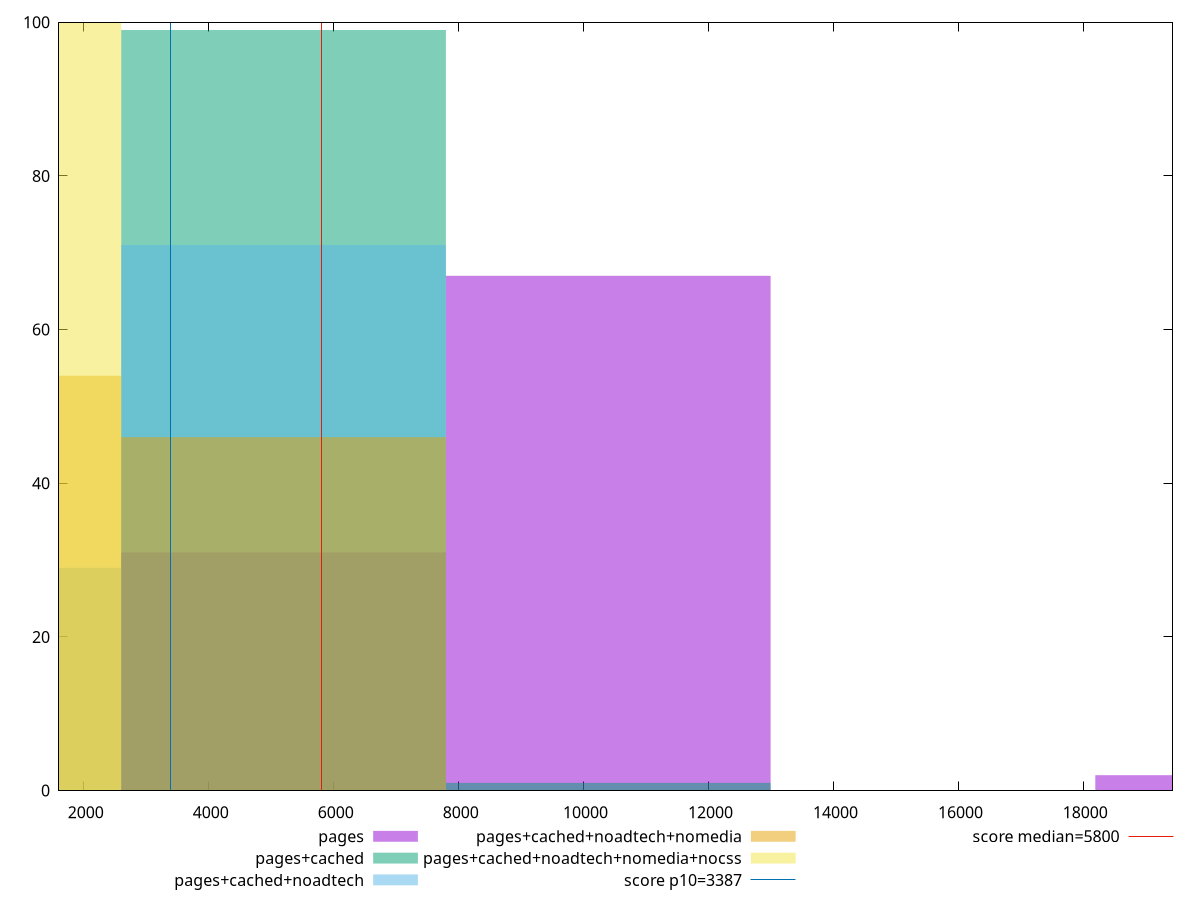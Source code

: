 reset

$pages <<EOF
10394.804805618322 67
5197.402402809161 31
20789.609611236643 2
EOF

$pagesCached <<EOF
10394.804805618322 1
5197.402402809161 99
EOF

$pagesCachedNoadtech <<EOF
0 29
5197.402402809161 71
EOF

$pagesCachedNoadtechNomedia <<EOF
0 54
5197.402402809161 46
EOF

$pagesCachedNoadtechNomediaNocss <<EOF
0 100
EOF

set key outside below
set boxwidth 5197.402402809161
set xrange [1603.369:19426.688824625326]
set yrange [0:100]
set trange [0:100]
set style fill transparent solid 0.5 noborder

set parametric
set terminal svg size 640, 530 enhanced background rgb 'white'
set output "report_00011_2021-02-09T10:53:21.242Z/speed-index/comparison/histogram/all_raw.svg"

plot $pages title "pages" with boxes, \
     $pagesCached title "pages+cached" with boxes, \
     $pagesCachedNoadtech title "pages+cached+noadtech" with boxes, \
     $pagesCachedNoadtechNomedia title "pages+cached+noadtech+nomedia" with boxes, \
     $pagesCachedNoadtechNomediaNocss title "pages+cached+noadtech+nomedia+nocss" with boxes, \
     3387,t title "score p10=3387", \
     5800,t title "score median=5800"

reset

